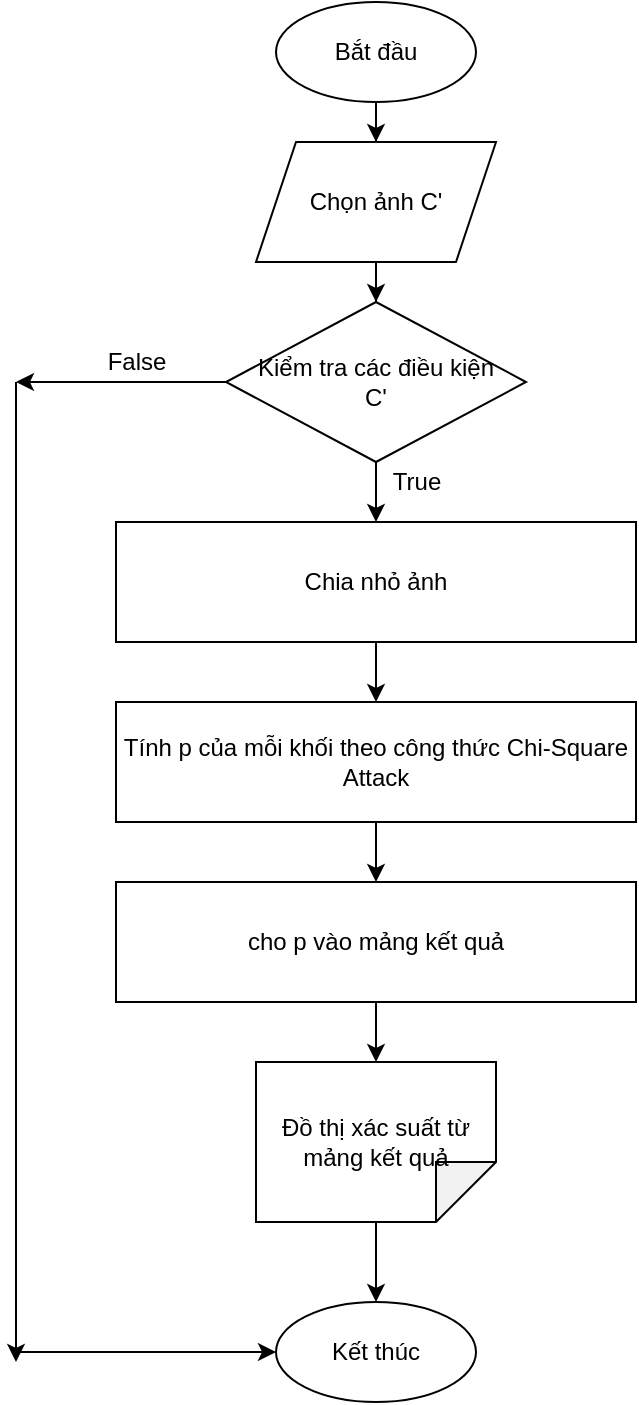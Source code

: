 <mxfile version="14.0.1" type="github">
  <diagram id="-4YFkd7q99eM0sd1RJYQ" name="Page-1">
    <mxGraphModel dx="1422" dy="794" grid="1" gridSize="10" guides="1" tooltips="1" connect="1" arrows="1" fold="1" page="1" pageScale="1" pageWidth="1654" pageHeight="2336" math="0" shadow="0">
      <root>
        <mxCell id="0" />
        <mxCell id="1" parent="0" />
        <mxCell id="PwyOT1OCWD2OtprNkvKt-1" style="edgeStyle=orthogonalEdgeStyle;rounded=0;orthogonalLoop=1;jettySize=auto;html=1;entryX=0.5;entryY=0;entryDx=0;entryDy=0;" edge="1" parent="1" source="PwyOT1OCWD2OtprNkvKt-2" target="PwyOT1OCWD2OtprNkvKt-4">
          <mxGeometry relative="1" as="geometry" />
        </mxCell>
        <mxCell id="PwyOT1OCWD2OtprNkvKt-2" value="Bắt đầu" style="ellipse;whiteSpace=wrap;html=1;" vertex="1" parent="1">
          <mxGeometry x="340" y="50" width="100" height="50" as="geometry" />
        </mxCell>
        <mxCell id="PwyOT1OCWD2OtprNkvKt-3" style="edgeStyle=orthogonalEdgeStyle;rounded=0;orthogonalLoop=1;jettySize=auto;html=1;entryX=0.5;entryY=0;entryDx=0;entryDy=0;" edge="1" parent="1" source="PwyOT1OCWD2OtprNkvKt-4" target="PwyOT1OCWD2OtprNkvKt-6">
          <mxGeometry relative="1" as="geometry" />
        </mxCell>
        <mxCell id="PwyOT1OCWD2OtprNkvKt-4" value="Chọn ảnh C&#39;" style="shape=parallelogram;perimeter=parallelogramPerimeter;whiteSpace=wrap;html=1;fixedSize=1;" vertex="1" parent="1">
          <mxGeometry x="330" y="120" width="120" height="60" as="geometry" />
        </mxCell>
        <mxCell id="PwyOT1OCWD2OtprNkvKt-5" style="edgeStyle=orthogonalEdgeStyle;rounded=0;orthogonalLoop=1;jettySize=auto;html=1;" edge="1" parent="1" source="PwyOT1OCWD2OtprNkvKt-6">
          <mxGeometry relative="1" as="geometry">
            <mxPoint x="210" y="240" as="targetPoint" />
          </mxGeometry>
        </mxCell>
        <mxCell id="PwyOT1OCWD2OtprNkvKt-6" value="Kiểm tra các điều kiện &lt;br&gt;C&#39;" style="rhombus;whiteSpace=wrap;html=1;" vertex="1" parent="1">
          <mxGeometry x="315" y="200" width="150" height="80" as="geometry" />
        </mxCell>
        <mxCell id="PwyOT1OCWD2OtprNkvKt-7" value="Kết thúc&lt;br&gt;" style="ellipse;whiteSpace=wrap;html=1;" vertex="1" parent="1">
          <mxGeometry x="340" y="700" width="100" height="50" as="geometry" />
        </mxCell>
        <mxCell id="PwyOT1OCWD2OtprNkvKt-8" value="" style="endArrow=classic;html=1;" edge="1" parent="1">
          <mxGeometry width="50" height="50" relative="1" as="geometry">
            <mxPoint x="210" y="240" as="sourcePoint" />
            <mxPoint x="210" y="730" as="targetPoint" />
          </mxGeometry>
        </mxCell>
        <mxCell id="PwyOT1OCWD2OtprNkvKt-9" value="" style="endArrow=classic;html=1;entryX=0;entryY=0.5;entryDx=0;entryDy=0;" edge="1" parent="1" target="PwyOT1OCWD2OtprNkvKt-7">
          <mxGeometry width="50" height="50" relative="1" as="geometry">
            <mxPoint x="210" y="725" as="sourcePoint" />
            <mxPoint x="440" y="440" as="targetPoint" />
          </mxGeometry>
        </mxCell>
        <mxCell id="PwyOT1OCWD2OtprNkvKt-10" value="False" style="text;html=1;align=center;verticalAlign=middle;resizable=0;points=[];autosize=1;" vertex="1" parent="1">
          <mxGeometry x="250" y="220" width="40" height="20" as="geometry" />
        </mxCell>
        <mxCell id="PwyOT1OCWD2OtprNkvKt-11" value="True" style="text;html=1;align=center;verticalAlign=middle;resizable=0;points=[];autosize=1;" vertex="1" parent="1">
          <mxGeometry x="390" y="280" width="40" height="20" as="geometry" />
        </mxCell>
        <mxCell id="PwyOT1OCWD2OtprNkvKt-12" style="edgeStyle=orthogonalEdgeStyle;rounded=0;orthogonalLoop=1;jettySize=auto;html=1;" edge="1" parent="1" source="PwyOT1OCWD2OtprNkvKt-13" target="PwyOT1OCWD2OtprNkvKt-18">
          <mxGeometry relative="1" as="geometry" />
        </mxCell>
        <mxCell id="PwyOT1OCWD2OtprNkvKt-13" value="Chia nhỏ ảnh" style="rounded=0;whiteSpace=wrap;html=1;" vertex="1" parent="1">
          <mxGeometry x="260" y="310" width="260" height="60" as="geometry" />
        </mxCell>
        <mxCell id="PwyOT1OCWD2OtprNkvKt-14" style="edgeStyle=orthogonalEdgeStyle;rounded=0;orthogonalLoop=1;jettySize=auto;html=1;entryX=0.5;entryY=0;entryDx=0;entryDy=0;" edge="1" parent="1" source="PwyOT1OCWD2OtprNkvKt-15" target="PwyOT1OCWD2OtprNkvKt-7">
          <mxGeometry relative="1" as="geometry" />
        </mxCell>
        <mxCell id="PwyOT1OCWD2OtprNkvKt-15" value="Đồ thị xác suất từ mảng kết quả" style="shape=note;whiteSpace=wrap;html=1;backgroundOutline=1;darkOpacity=0.05;direction=south;" vertex="1" parent="1">
          <mxGeometry x="330" y="580" width="120" height="80" as="geometry" />
        </mxCell>
        <mxCell id="PwyOT1OCWD2OtprNkvKt-16" value="" style="endArrow=classic;html=1;entryX=0.5;entryY=0;entryDx=0;entryDy=0;" edge="1" parent="1" target="PwyOT1OCWD2OtprNkvKt-13">
          <mxGeometry width="50" height="50" relative="1" as="geometry">
            <mxPoint x="390" y="280" as="sourcePoint" />
            <mxPoint x="750" y="400" as="targetPoint" />
          </mxGeometry>
        </mxCell>
        <mxCell id="PwyOT1OCWD2OtprNkvKt-17" style="edgeStyle=orthogonalEdgeStyle;rounded=0;orthogonalLoop=1;jettySize=auto;html=1;" edge="1" parent="1" source="PwyOT1OCWD2OtprNkvKt-18" target="PwyOT1OCWD2OtprNkvKt-20">
          <mxGeometry relative="1" as="geometry" />
        </mxCell>
        <mxCell id="PwyOT1OCWD2OtprNkvKt-18" value="Tính p của mỗi khối theo công thức Chi-Square Attack" style="rounded=0;whiteSpace=wrap;html=1;" vertex="1" parent="1">
          <mxGeometry x="260" y="400" width="260" height="60" as="geometry" />
        </mxCell>
        <mxCell id="PwyOT1OCWD2OtprNkvKt-19" style="edgeStyle=orthogonalEdgeStyle;rounded=0;orthogonalLoop=1;jettySize=auto;html=1;" edge="1" parent="1" source="PwyOT1OCWD2OtprNkvKt-20" target="PwyOT1OCWD2OtprNkvKt-15">
          <mxGeometry relative="1" as="geometry" />
        </mxCell>
        <mxCell id="PwyOT1OCWD2OtprNkvKt-20" value="cho p vào mảng kết quả" style="rounded=0;whiteSpace=wrap;html=1;" vertex="1" parent="1">
          <mxGeometry x="260" y="490" width="260" height="60" as="geometry" />
        </mxCell>
      </root>
    </mxGraphModel>
  </diagram>
</mxfile>
